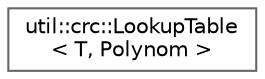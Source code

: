 digraph "Graphical Class Hierarchy"
{
 // LATEX_PDF_SIZE
  bgcolor="transparent";
  edge [fontname=Helvetica,fontsize=10,labelfontname=Helvetica,labelfontsize=10];
  node [fontname=Helvetica,fontsize=10,shape=box,height=0.2,width=0.4];
  rankdir="LR";
  Node0 [id="Node000000",label="util::crc::LookupTable\l\< T, Polynom \>",height=0.2,width=0.4,color="grey40", fillcolor="white", style="filled",URL="$da/d42/structutil_1_1crc_1_1LookupTable.html",tooltip=" "];
}
